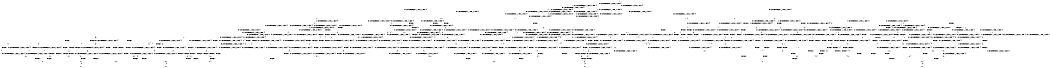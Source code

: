 digraph BCG {
size = "7, 10.5";
center = TRUE;
node [shape = circle];
0 [peripheries = 2];
0 -> 1 [label = "EX !0 !ATOMIC_EXCH_BRANCH (1, +1, TRUE, +0, 2, TRUE) !{0}"];
0 -> 2 [label = "EX !2 !ATOMIC_EXCH_BRANCH (1, +0, FALSE, +0, 1, TRUE) !{0}"];
0 -> 3 [label = "EX !1 !ATOMIC_EXCH_BRANCH (1, +0, TRUE, +0, 1, TRUE) !{0}"];
0 -> 4 [label = "EX !0 !ATOMIC_EXCH_BRANCH (1, +1, TRUE, +0, 2, TRUE) !{0}"];
1 -> 5 [label = "EX !2 !ATOMIC_EXCH_BRANCH (1, +0, FALSE, +0, 1, FALSE) !{0}"];
1 -> 6 [label = "EX !1 !ATOMIC_EXCH_BRANCH (1, +0, TRUE, +0, 1, FALSE) !{0}"];
1 -> 7 [label = "TERMINATE !0"];
2 -> 2 [label = "EX !2 !ATOMIC_EXCH_BRANCH (1, +0, FALSE, +0, 1, TRUE) !{0}"];
2 -> 8 [label = "EX !0 !ATOMIC_EXCH_BRANCH (1, +1, TRUE, +0, 2, TRUE) !{0}"];
2 -> 9 [label = "EX !1 !ATOMIC_EXCH_BRANCH (1, +0, TRUE, +0, 1, TRUE) !{0}"];
2 -> 10 [label = "EX !0 !ATOMIC_EXCH_BRANCH (1, +1, TRUE, +0, 2, TRUE) !{0}"];
3 -> 3 [label = "EX !1 !ATOMIC_EXCH_BRANCH (1, +0, TRUE, +0, 1, TRUE) !{0}"];
3 -> 11 [label = "EX !0 !ATOMIC_EXCH_BRANCH (1, +1, TRUE, +0, 2, TRUE) !{0}"];
3 -> 12 [label = "EX !2 !ATOMIC_EXCH_BRANCH (1, +0, FALSE, +0, 1, TRUE) !{0}"];
3 -> 13 [label = "EX !0 !ATOMIC_EXCH_BRANCH (1, +1, TRUE, +0, 2, TRUE) !{0}"];
4 -> 14 [label = "EX !2 !ATOMIC_EXCH_BRANCH (1, +0, FALSE, +0, 1, FALSE) !{0}"];
4 -> 15 [label = "EX !1 !ATOMIC_EXCH_BRANCH (1, +0, TRUE, +0, 1, FALSE) !{0}"];
4 -> 16 [label = "TERMINATE !0"];
5 -> 17 [label = "EX !1 !ATOMIC_EXCH_BRANCH (1, +0, TRUE, +0, 1, FALSE) !{0}"];
5 -> 18 [label = "TERMINATE !0"];
5 -> 19 [label = "TERMINATE !2"];
6 -> 20 [label = "EX !1 !ATOMIC_EXCH_BRANCH (1, +1, TRUE, +0, 3, TRUE) !{0}"];
6 -> 21 [label = "EX !2 !ATOMIC_EXCH_BRANCH (1, +0, FALSE, +0, 1, TRUE) !{0}"];
6 -> 22 [label = "TERMINATE !0"];
7 -> 23 [label = "EX !1 !ATOMIC_EXCH_BRANCH (1, +0, TRUE, +0, 1, FALSE) !{1}"];
7 -> 24 [label = "EX !2 !ATOMIC_EXCH_BRANCH (1, +0, FALSE, +0, 1, FALSE) !{1}"];
7 -> 25 [label = "EX !1 !ATOMIC_EXCH_BRANCH (1, +0, TRUE, +0, 1, FALSE) !{1}"];
8 -> 5 [label = "EX !2 !ATOMIC_EXCH_BRANCH (1, +0, FALSE, +0, 1, FALSE) !{0}"];
8 -> 26 [label = "EX !1 !ATOMIC_EXCH_BRANCH (1, +0, TRUE, +0, 1, FALSE) !{0}"];
8 -> 27 [label = "TERMINATE !0"];
9 -> 9 [label = "EX !1 !ATOMIC_EXCH_BRANCH (1, +0, TRUE, +0, 1, TRUE) !{0}"];
9 -> 12 [label = "EX !2 !ATOMIC_EXCH_BRANCH (1, +0, FALSE, +0, 1, TRUE) !{0}"];
9 -> 28 [label = "EX !0 !ATOMIC_EXCH_BRANCH (1, +1, TRUE, +0, 2, TRUE) !{0}"];
9 -> 29 [label = "EX !0 !ATOMIC_EXCH_BRANCH (1, +1, TRUE, +0, 2, TRUE) !{0}"];
10 -> 14 [label = "EX !2 !ATOMIC_EXCH_BRANCH (1, +0, FALSE, +0, 1, FALSE) !{0}"];
10 -> 30 [label = "EX !1 !ATOMIC_EXCH_BRANCH (1, +0, TRUE, +0, 1, FALSE) !{0}"];
10 -> 31 [label = "TERMINATE !0"];
11 -> 6 [label = "EX !1 !ATOMIC_EXCH_BRANCH (1, +0, TRUE, +0, 1, FALSE) !{0}"];
11 -> 32 [label = "EX !2 !ATOMIC_EXCH_BRANCH (1, +0, FALSE, +0, 1, FALSE) !{0}"];
11 -> 33 [label = "TERMINATE !0"];
12 -> 9 [label = "EX !1 !ATOMIC_EXCH_BRANCH (1, +0, TRUE, +0, 1, TRUE) !{0}"];
12 -> 12 [label = "EX !2 !ATOMIC_EXCH_BRANCH (1, +0, FALSE, +0, 1, TRUE) !{0}"];
12 -> 28 [label = "EX !0 !ATOMIC_EXCH_BRANCH (1, +1, TRUE, +0, 2, TRUE) !{0}"];
12 -> 29 [label = "EX !0 !ATOMIC_EXCH_BRANCH (1, +1, TRUE, +0, 2, TRUE) !{0}"];
13 -> 15 [label = "EX !1 !ATOMIC_EXCH_BRANCH (1, +0, TRUE, +0, 1, FALSE) !{0}"];
13 -> 34 [label = "EX !2 !ATOMIC_EXCH_BRANCH (1, +0, FALSE, +0, 1, FALSE) !{0}"];
13 -> 35 [label = "TERMINATE !0"];
14 -> 36 [label = "EX !1 !ATOMIC_EXCH_BRANCH (1, +0, TRUE, +0, 1, FALSE) !{0}"];
14 -> 37 [label = "TERMINATE !0"];
14 -> 38 [label = "TERMINATE !2"];
15 -> 39 [label = "EX !1 !ATOMIC_EXCH_BRANCH (1, +1, TRUE, +0, 3, TRUE) !{0}"];
15 -> 40 [label = "EX !2 !ATOMIC_EXCH_BRANCH (1, +0, FALSE, +0, 1, TRUE) !{0}"];
15 -> 41 [label = "TERMINATE !0"];
16 -> 42 [label = "EX !1 !ATOMIC_EXCH_BRANCH (1, +0, TRUE, +0, 1, FALSE) !{1}"];
16 -> 43 [label = "EX !2 !ATOMIC_EXCH_BRANCH (1, +0, FALSE, +0, 1, FALSE) !{1}"];
17 -> 44 [label = "EX !1 !ATOMIC_EXCH_BRANCH (1, +1, TRUE, +0, 3, TRUE) !{0}"];
17 -> 45 [label = "TERMINATE !0"];
17 -> 46 [label = "TERMINATE !2"];
18 -> 47 [label = "EX !1 !ATOMIC_EXCH_BRANCH (1, +0, TRUE, +0, 1, FALSE) !{1}"];
18 -> 48 [label = "TERMINATE !2"];
18 -> 49 [label = "EX !1 !ATOMIC_EXCH_BRANCH (1, +0, TRUE, +0, 1, FALSE) !{1}"];
19 -> 50 [label = "EX !1 !ATOMIC_EXCH_BRANCH (1, +0, TRUE, +0, 1, FALSE) !{0}"];
19 -> 51 [label = "TERMINATE !0"];
20 -> 52 [label = "EX !2 !ATOMIC_EXCH_BRANCH (1, +0, FALSE, +0, 1, FALSE) !{0}"];
20 -> 53 [label = "TERMINATE !0"];
20 -> 54 [label = "TERMINATE !1"];
21 -> 55 [label = "EX !1 !ATOMIC_EXCH_BRANCH (1, +1, TRUE, +0, 3, TRUE) !{0}"];
21 -> 21 [label = "EX !2 !ATOMIC_EXCH_BRANCH (1, +0, FALSE, +0, 1, TRUE) !{0}"];
21 -> 56 [label = "TERMINATE !0"];
22 -> 57 [label = "EX !1 !ATOMIC_EXCH_BRANCH (1, +1, TRUE, +0, 3, TRUE) !{1}"];
22 -> 58 [label = "EX !2 !ATOMIC_EXCH_BRANCH (1, +0, FALSE, +0, 1, TRUE) !{1}"];
22 -> 59 [label = "EX !1 !ATOMIC_EXCH_BRANCH (1, +1, TRUE, +0, 3, TRUE) !{1}"];
23 -> 57 [label = "EX !1 !ATOMIC_EXCH_BRANCH (1, +1, TRUE, +0, 3, TRUE) !{1}"];
23 -> 58 [label = "EX !2 !ATOMIC_EXCH_BRANCH (1, +0, FALSE, +0, 1, TRUE) !{1}"];
23 -> 59 [label = "EX !1 !ATOMIC_EXCH_BRANCH (1, +1, TRUE, +0, 3, TRUE) !{1}"];
24 -> 47 [label = "EX !1 !ATOMIC_EXCH_BRANCH (1, +0, TRUE, +0, 1, FALSE) !{1}"];
24 -> 48 [label = "TERMINATE !2"];
24 -> 49 [label = "EX !1 !ATOMIC_EXCH_BRANCH (1, +0, TRUE, +0, 1, FALSE) !{1}"];
25 -> 60 [label = "EX !2 !ATOMIC_EXCH_BRANCH (1, +0, FALSE, +0, 1, TRUE) !{1}"];
25 -> 59 [label = "EX !1 !ATOMIC_EXCH_BRANCH (1, +1, TRUE, +0, 3, TRUE) !{1}"];
26 -> 55 [label = "EX !1 !ATOMIC_EXCH_BRANCH (1, +1, TRUE, +0, 3, TRUE) !{0}"];
26 -> 21 [label = "EX !2 !ATOMIC_EXCH_BRANCH (1, +0, FALSE, +0, 1, TRUE) !{0}"];
26 -> 56 [label = "TERMINATE !0"];
27 -> 24 [label = "EX !2 !ATOMIC_EXCH_BRANCH (1, +0, FALSE, +0, 1, FALSE) !{1}"];
27 -> 61 [label = "EX !1 !ATOMIC_EXCH_BRANCH (1, +0, TRUE, +0, 1, FALSE) !{1}"];
27 -> 62 [label = "EX !1 !ATOMIC_EXCH_BRANCH (1, +0, TRUE, +0, 1, FALSE) !{1}"];
28 -> 26 [label = "EX !1 !ATOMIC_EXCH_BRANCH (1, +0, TRUE, +0, 1, FALSE) !{0}"];
28 -> 32 [label = "EX !2 !ATOMIC_EXCH_BRANCH (1, +0, FALSE, +0, 1, FALSE) !{0}"];
28 -> 63 [label = "TERMINATE !0"];
29 -> 30 [label = "EX !1 !ATOMIC_EXCH_BRANCH (1, +0, TRUE, +0, 1, FALSE) !{0}"];
29 -> 34 [label = "EX !2 !ATOMIC_EXCH_BRANCH (1, +0, FALSE, +0, 1, FALSE) !{0}"];
29 -> 64 [label = "TERMINATE !0"];
30 -> 65 [label = "EX !1 !ATOMIC_EXCH_BRANCH (1, +1, TRUE, +0, 3, TRUE) !{0}"];
30 -> 40 [label = "EX !2 !ATOMIC_EXCH_BRANCH (1, +0, FALSE, +0, 1, TRUE) !{0}"];
30 -> 66 [label = "TERMINATE !0"];
31 -> 43 [label = "EX !2 !ATOMIC_EXCH_BRANCH (1, +0, FALSE, +0, 1, FALSE) !{1}"];
31 -> 67 [label = "EX !1 !ATOMIC_EXCH_BRANCH (1, +0, TRUE, +0, 1, FALSE) !{1}"];
32 -> 17 [label = "EX !1 !ATOMIC_EXCH_BRANCH (1, +0, TRUE, +0, 1, FALSE) !{0}"];
32 -> 68 [label = "TERMINATE !0"];
32 -> 69 [label = "TERMINATE !2"];
33 -> 23 [label = "EX !1 !ATOMIC_EXCH_BRANCH (1, +0, TRUE, +0, 1, FALSE) !{1}"];
33 -> 70 [label = "EX !2 !ATOMIC_EXCH_BRANCH (1, +0, FALSE, +0, 1, FALSE) !{1}"];
33 -> 25 [label = "EX !1 !ATOMIC_EXCH_BRANCH (1, +0, TRUE, +0, 1, FALSE) !{1}"];
34 -> 36 [label = "EX !1 !ATOMIC_EXCH_BRANCH (1, +0, TRUE, +0, 1, FALSE) !{0}"];
34 -> 71 [label = "TERMINATE !0"];
34 -> 72 [label = "TERMINATE !2"];
35 -> 42 [label = "EX !1 !ATOMIC_EXCH_BRANCH (1, +0, TRUE, +0, 1, FALSE) !{1}"];
35 -> 73 [label = "EX !2 !ATOMIC_EXCH_BRANCH (1, +0, FALSE, +0, 1, FALSE) !{1}"];
36 -> 74 [label = "EX !1 !ATOMIC_EXCH_BRANCH (1, +1, TRUE, +0, 3, TRUE) !{0}"];
36 -> 75 [label = "TERMINATE !0"];
36 -> 76 [label = "TERMINATE !2"];
37 -> 77 [label = "EX !1 !ATOMIC_EXCH_BRANCH (1, +0, TRUE, +0, 1, FALSE) !{1}"];
37 -> 78 [label = "TERMINATE !2"];
38 -> 79 [label = "EX !1 !ATOMIC_EXCH_BRANCH (1, +0, TRUE, +0, 1, FALSE) !{0}"];
38 -> 80 [label = "TERMINATE !0"];
39 -> 81 [label = "EX !2 !ATOMIC_EXCH_BRANCH (1, +0, FALSE, +0, 1, FALSE) !{0}"];
39 -> 82 [label = "TERMINATE !0"];
39 -> 83 [label = "TERMINATE !1"];
40 -> 65 [label = "EX !1 !ATOMIC_EXCH_BRANCH (1, +1, TRUE, +0, 3, TRUE) !{0}"];
40 -> 40 [label = "EX !2 !ATOMIC_EXCH_BRANCH (1, +0, FALSE, +0, 1, TRUE) !{0}"];
40 -> 66 [label = "TERMINATE !0"];
41 -> 84 [label = "EX !1 !ATOMIC_EXCH_BRANCH (1, +1, TRUE, +0, 3, TRUE) !{1}"];
41 -> 85 [label = "EX !2 !ATOMIC_EXCH_BRANCH (1, +0, FALSE, +0, 1, TRUE) !{1}"];
42 -> 84 [label = "EX !1 !ATOMIC_EXCH_BRANCH (1, +1, TRUE, +0, 3, TRUE) !{1}"];
42 -> 85 [label = "EX !2 !ATOMIC_EXCH_BRANCH (1, +0, FALSE, +0, 1, TRUE) !{1}"];
43 -> 77 [label = "EX !1 !ATOMIC_EXCH_BRANCH (1, +0, TRUE, +0, 1, FALSE) !{1}"];
43 -> 78 [label = "TERMINATE !2"];
44 -> 86 [label = "TERMINATE !0"];
44 -> 87 [label = "TERMINATE !2"];
44 -> 88 [label = "TERMINATE !1"];
45 -> 89 [label = "EX !1 !ATOMIC_EXCH_BRANCH (1, +1, TRUE, +0, 3, TRUE) !{1}"];
45 -> 90 [label = "TERMINATE !2"];
45 -> 91 [label = "EX !1 !ATOMIC_EXCH_BRANCH (1, +1, TRUE, +0, 3, TRUE) !{1}"];
46 -> 92 [label = "EX !1 !ATOMIC_EXCH_BRANCH (1, +1, TRUE, +0, 3, TRUE) !{0}"];
46 -> 93 [label = "TERMINATE !0"];
47 -> 89 [label = "EX !1 !ATOMIC_EXCH_BRANCH (1, +1, TRUE, +0, 3, TRUE) !{1}"];
47 -> 90 [label = "TERMINATE !2"];
47 -> 91 [label = "EX !1 !ATOMIC_EXCH_BRANCH (1, +1, TRUE, +0, 3, TRUE) !{1}"];
48 -> 94 [label = "EX !1 !ATOMIC_EXCH_BRANCH (1, +0, TRUE, +0, 1, FALSE) !{1}"];
48 -> 95 [label = "EX !1 !ATOMIC_EXCH_BRANCH (1, +0, TRUE, +0, 1, FALSE) !{1}"];
49 -> 96 [label = "TERMINATE !2"];
49 -> 91 [label = "EX !1 !ATOMIC_EXCH_BRANCH (1, +1, TRUE, +0, 3, TRUE) !{1}"];
50 -> 92 [label = "EX !1 !ATOMIC_EXCH_BRANCH (1, +1, TRUE, +0, 3, TRUE) !{0}"];
50 -> 93 [label = "TERMINATE !0"];
51 -> 94 [label = "EX !1 !ATOMIC_EXCH_BRANCH (1, +0, TRUE, +0, 1, FALSE) !{1}"];
51 -> 95 [label = "EX !1 !ATOMIC_EXCH_BRANCH (1, +0, TRUE, +0, 1, FALSE) !{1}"];
52 -> 86 [label = "TERMINATE !0"];
52 -> 87 [label = "TERMINATE !2"];
52 -> 88 [label = "TERMINATE !1"];
53 -> 97 [label = "EX !2 !ATOMIC_EXCH_BRANCH (1, +0, FALSE, +0, 1, FALSE) !{1}"];
53 -> 98 [label = "TERMINATE !1"];
54 -> 99 [label = "EX !2 !ATOMIC_EXCH_BRANCH (1, +0, FALSE, +0, 1, FALSE) !{0}"];
54 -> 100 [label = "TERMINATE !0"];
55 -> 52 [label = "EX !2 !ATOMIC_EXCH_BRANCH (1, +0, FALSE, +0, 1, FALSE) !{0}"];
55 -> 101 [label = "TERMINATE !0"];
55 -> 102 [label = "TERMINATE !1"];
56 -> 103 [label = "EX !1 !ATOMIC_EXCH_BRANCH (1, +1, TRUE, +0, 3, TRUE) !{1}"];
56 -> 58 [label = "EX !2 !ATOMIC_EXCH_BRANCH (1, +0, FALSE, +0, 1, TRUE) !{1}"];
56 -> 104 [label = "EX !1 !ATOMIC_EXCH_BRANCH (1, +1, TRUE, +0, 3, TRUE) !{1}"];
57 -> 97 [label = "EX !2 !ATOMIC_EXCH_BRANCH (1, +0, FALSE, +0, 1, FALSE) !{1}"];
57 -> 98 [label = "TERMINATE !1"];
58 -> 103 [label = "EX !1 !ATOMIC_EXCH_BRANCH (1, +1, TRUE, +0, 3, TRUE) !{1}"];
58 -> 58 [label = "EX !2 !ATOMIC_EXCH_BRANCH (1, +0, FALSE, +0, 1, TRUE) !{1}"];
58 -> 104 [label = "EX !1 !ATOMIC_EXCH_BRANCH (1, +1, TRUE, +0, 3, TRUE) !{1}"];
59 -> 105 [label = "EX !2 !ATOMIC_EXCH_BRANCH (1, +0, FALSE, +0, 1, FALSE) !{1}"];
59 -> 106 [label = "TERMINATE !1"];
60 -> 60 [label = "EX !2 !ATOMIC_EXCH_BRANCH (1, +0, FALSE, +0, 1, TRUE) !{1}"];
60 -> 104 [label = "EX !1 !ATOMIC_EXCH_BRANCH (1, +1, TRUE, +0, 3, TRUE) !{1}"];
61 -> 103 [label = "EX !1 !ATOMIC_EXCH_BRANCH (1, +1, TRUE, +0, 3, TRUE) !{1}"];
61 -> 58 [label = "EX !2 !ATOMIC_EXCH_BRANCH (1, +0, FALSE, +0, 1, TRUE) !{1}"];
61 -> 104 [label = "EX !1 !ATOMIC_EXCH_BRANCH (1, +1, TRUE, +0, 3, TRUE) !{1}"];
62 -> 60 [label = "EX !2 !ATOMIC_EXCH_BRANCH (1, +0, FALSE, +0, 1, TRUE) !{1}"];
62 -> 104 [label = "EX !1 !ATOMIC_EXCH_BRANCH (1, +1, TRUE, +0, 3, TRUE) !{1}"];
63 -> 61 [label = "EX !1 !ATOMIC_EXCH_BRANCH (1, +0, TRUE, +0, 1, FALSE) !{1}"];
63 -> 70 [label = "EX !2 !ATOMIC_EXCH_BRANCH (1, +0, FALSE, +0, 1, FALSE) !{1}"];
63 -> 62 [label = "EX !1 !ATOMIC_EXCH_BRANCH (1, +0, TRUE, +0, 1, FALSE) !{1}"];
64 -> 67 [label = "EX !1 !ATOMIC_EXCH_BRANCH (1, +0, TRUE, +0, 1, FALSE) !{1}"];
64 -> 73 [label = "EX !2 !ATOMIC_EXCH_BRANCH (1, +0, FALSE, +0, 1, FALSE) !{1}"];
65 -> 81 [label = "EX !2 !ATOMIC_EXCH_BRANCH (1, +0, FALSE, +0, 1, FALSE) !{0}"];
65 -> 107 [label = "TERMINATE !0"];
65 -> 108 [label = "TERMINATE !1"];
66 -> 109 [label = "EX !1 !ATOMIC_EXCH_BRANCH (1, +1, TRUE, +0, 3, TRUE) !{1}"];
66 -> 85 [label = "EX !2 !ATOMIC_EXCH_BRANCH (1, +0, FALSE, +0, 1, TRUE) !{1}"];
67 -> 109 [label = "EX !1 !ATOMIC_EXCH_BRANCH (1, +1, TRUE, +0, 3, TRUE) !{1}"];
67 -> 85 [label = "EX !2 !ATOMIC_EXCH_BRANCH (1, +0, FALSE, +0, 1, TRUE) !{1}"];
68 -> 47 [label = "EX !1 !ATOMIC_EXCH_BRANCH (1, +0, TRUE, +0, 1, FALSE) !{1}"];
68 -> 110 [label = "TERMINATE !2"];
68 -> 49 [label = "EX !1 !ATOMIC_EXCH_BRANCH (1, +0, TRUE, +0, 1, FALSE) !{1}"];
69 -> 50 [label = "EX !1 !ATOMIC_EXCH_BRANCH (1, +0, TRUE, +0, 1, FALSE) !{0}"];
69 -> 111 [label = "TERMINATE !0"];
70 -> 47 [label = "EX !1 !ATOMIC_EXCH_BRANCH (1, +0, TRUE, +0, 1, FALSE) !{1}"];
70 -> 110 [label = "TERMINATE !2"];
70 -> 49 [label = "EX !1 !ATOMIC_EXCH_BRANCH (1, +0, TRUE, +0, 1, FALSE) !{1}"];
71 -> 77 [label = "EX !1 !ATOMIC_EXCH_BRANCH (1, +0, TRUE, +0, 1, FALSE) !{1}"];
71 -> 112 [label = "TERMINATE !2"];
72 -> 79 [label = "EX !1 !ATOMIC_EXCH_BRANCH (1, +0, TRUE, +0, 1, FALSE) !{0}"];
72 -> 113 [label = "TERMINATE !0"];
73 -> 77 [label = "EX !1 !ATOMIC_EXCH_BRANCH (1, +0, TRUE, +0, 1, FALSE) !{1}"];
73 -> 112 [label = "TERMINATE !2"];
74 -> 114 [label = "TERMINATE !0"];
74 -> 115 [label = "TERMINATE !2"];
74 -> 116 [label = "TERMINATE !1"];
75 -> 117 [label = "EX !1 !ATOMIC_EXCH_BRANCH (1, +1, TRUE, +0, 3, TRUE) !{1}"];
75 -> 118 [label = "TERMINATE !2"];
76 -> 119 [label = "EX !1 !ATOMIC_EXCH_BRANCH (1, +1, TRUE, +0, 3, TRUE) !{0}"];
76 -> 120 [label = "TERMINATE !0"];
77 -> 117 [label = "EX !1 !ATOMIC_EXCH_BRANCH (1, +1, TRUE, +0, 3, TRUE) !{1}"];
77 -> 118 [label = "TERMINATE !2"];
78 -> 121 [label = "EX !1 !ATOMIC_EXCH_BRANCH (1, +0, TRUE, +0, 1, FALSE) !{1}"];
79 -> 119 [label = "EX !1 !ATOMIC_EXCH_BRANCH (1, +1, TRUE, +0, 3, TRUE) !{0}"];
79 -> 120 [label = "TERMINATE !0"];
80 -> 121 [label = "EX !1 !ATOMIC_EXCH_BRANCH (1, +0, TRUE, +0, 1, FALSE) !{1}"];
81 -> 114 [label = "TERMINATE !0"];
81 -> 115 [label = "TERMINATE !2"];
81 -> 116 [label = "TERMINATE !1"];
82 -> 122 [label = "EX !2 !ATOMIC_EXCH_BRANCH (1, +0, FALSE, +0, 1, FALSE) !{1}"];
82 -> 123 [label = "TERMINATE !1"];
83 -> 124 [label = "EX !2 !ATOMIC_EXCH_BRANCH (1, +0, FALSE, +0, 1, FALSE) !{0}"];
83 -> 125 [label = "TERMINATE !0"];
84 -> 122 [label = "EX !2 !ATOMIC_EXCH_BRANCH (1, +0, FALSE, +0, 1, FALSE) !{1}"];
84 -> 123 [label = "TERMINATE !1"];
85 -> 109 [label = "EX !1 !ATOMIC_EXCH_BRANCH (1, +1, TRUE, +0, 3, TRUE) !{1}"];
85 -> 85 [label = "EX !2 !ATOMIC_EXCH_BRANCH (1, +0, FALSE, +0, 1, TRUE) !{1}"];
86 -> 126 [label = "TERMINATE !2"];
86 -> 127 [label = "TERMINATE !1"];
87 -> 128 [label = "TERMINATE !0"];
87 -> 129 [label = "TERMINATE !1"];
88 -> 130 [label = "TERMINATE !0"];
88 -> 131 [label = "TERMINATE !2"];
89 -> 126 [label = "TERMINATE !2"];
89 -> 127 [label = "TERMINATE !1"];
90 -> 132 [label = "EX !1 !ATOMIC_EXCH_BRANCH (1, +1, TRUE, +0, 3, TRUE) !{1}"];
90 -> 133 [label = "EX !1 !ATOMIC_EXCH_BRANCH (1, +1, TRUE, +0, 3, TRUE) !{1}"];
91 -> 134 [label = "TERMINATE !2"];
91 -> 135 [label = "TERMINATE !1"];
92 -> 128 [label = "TERMINATE !0"];
92 -> 129 [label = "TERMINATE !1"];
93 -> 132 [label = "EX !1 !ATOMIC_EXCH_BRANCH (1, +1, TRUE, +0, 3, TRUE) !{1}"];
93 -> 133 [label = "EX !1 !ATOMIC_EXCH_BRANCH (1, +1, TRUE, +0, 3, TRUE) !{1}"];
94 -> 132 [label = "EX !1 !ATOMIC_EXCH_BRANCH (1, +1, TRUE, +0, 3, TRUE) !{1}"];
94 -> 133 [label = "EX !1 !ATOMIC_EXCH_BRANCH (1, +1, TRUE, +0, 3, TRUE) !{1}"];
95 -> 133 [label = "EX !1 !ATOMIC_EXCH_BRANCH (1, +1, TRUE, +0, 3, TRUE) !{1}"];
96 -> 133 [label = "EX !1 !ATOMIC_EXCH_BRANCH (1, +1, TRUE, +0, 3, TRUE) !{1}"];
97 -> 126 [label = "TERMINATE !2"];
97 -> 127 [label = "TERMINATE !1"];
98 -> 136 [label = "EX !2 !ATOMIC_EXCH_BRANCH (1, +0, FALSE, +0, 1, FALSE) !{2}"];
98 -> 137 [label = "EX !2 !ATOMIC_EXCH_BRANCH (1, +0, FALSE, +0, 1, FALSE) !{2}"];
99 -> 130 [label = "TERMINATE !0"];
99 -> 131 [label = "TERMINATE !2"];
100 -> 138 [label = "EX !2 !ATOMIC_EXCH_BRANCH (1, +0, FALSE, +0, 1, FALSE) !{1}"];
101 -> 97 [label = "EX !2 !ATOMIC_EXCH_BRANCH (1, +0, FALSE, +0, 1, FALSE) !{1}"];
101 -> 139 [label = "TERMINATE !1"];
102 -> 99 [label = "EX !2 !ATOMIC_EXCH_BRANCH (1, +0, FALSE, +0, 1, FALSE) !{0}"];
102 -> 140 [label = "TERMINATE !0"];
103 -> 97 [label = "EX !2 !ATOMIC_EXCH_BRANCH (1, +0, FALSE, +0, 1, FALSE) !{1}"];
103 -> 139 [label = "TERMINATE !1"];
104 -> 105 [label = "EX !2 !ATOMIC_EXCH_BRANCH (1, +0, FALSE, +0, 1, FALSE) !{1}"];
104 -> 141 [label = "TERMINATE !1"];
105 -> 134 [label = "TERMINATE !2"];
105 -> 135 [label = "TERMINATE !1"];
106 -> 142 [label = "EX !2 !ATOMIC_EXCH_BRANCH (1, +0, FALSE, +0, 1, FALSE) !{2}"];
107 -> 122 [label = "EX !2 !ATOMIC_EXCH_BRANCH (1, +0, FALSE, +0, 1, FALSE) !{1}"];
107 -> 143 [label = "TERMINATE !1"];
108 -> 124 [label = "EX !2 !ATOMIC_EXCH_BRANCH (1, +0, FALSE, +0, 1, FALSE) !{0}"];
108 -> 144 [label = "TERMINATE !0"];
109 -> 122 [label = "EX !2 !ATOMIC_EXCH_BRANCH (1, +0, FALSE, +0, 1, FALSE) !{1}"];
109 -> 143 [label = "TERMINATE !1"];
110 -> 94 [label = "EX !1 !ATOMIC_EXCH_BRANCH (1, +0, TRUE, +0, 1, FALSE) !{1}"];
110 -> 95 [label = "EX !1 !ATOMIC_EXCH_BRANCH (1, +0, TRUE, +0, 1, FALSE) !{1}"];
111 -> 94 [label = "EX !1 !ATOMIC_EXCH_BRANCH (1, +0, TRUE, +0, 1, FALSE) !{1}"];
111 -> 95 [label = "EX !1 !ATOMIC_EXCH_BRANCH (1, +0, TRUE, +0, 1, FALSE) !{1}"];
112 -> 121 [label = "EX !1 !ATOMIC_EXCH_BRANCH (1, +0, TRUE, +0, 1, FALSE) !{1}"];
113 -> 121 [label = "EX !1 !ATOMIC_EXCH_BRANCH (1, +0, TRUE, +0, 1, FALSE) !{1}"];
114 -> 145 [label = "TERMINATE !2"];
114 -> 146 [label = "TERMINATE !1"];
115 -> 147 [label = "TERMINATE !0"];
115 -> 148 [label = "TERMINATE !1"];
116 -> 149 [label = "TERMINATE !0"];
116 -> 150 [label = "TERMINATE !2"];
117 -> 145 [label = "TERMINATE !2"];
117 -> 146 [label = "TERMINATE !1"];
118 -> 151 [label = "EX !1 !ATOMIC_EXCH_BRANCH (1, +1, TRUE, +0, 3, TRUE) !{1}"];
119 -> 147 [label = "TERMINATE !0"];
119 -> 148 [label = "TERMINATE !1"];
120 -> 151 [label = "EX !1 !ATOMIC_EXCH_BRANCH (1, +1, TRUE, +0, 3, TRUE) !{1}"];
121 -> 151 [label = "EX !1 !ATOMIC_EXCH_BRANCH (1, +1, TRUE, +0, 3, TRUE) !{1}"];
122 -> 145 [label = "TERMINATE !2"];
122 -> 146 [label = "TERMINATE !1"];
123 -> 152 [label = "EX !2 !ATOMIC_EXCH_BRANCH (1, +0, FALSE, +0, 1, FALSE) !{2}"];
124 -> 149 [label = "TERMINATE !0"];
124 -> 150 [label = "TERMINATE !2"];
125 -> 153 [label = "EX !2 !ATOMIC_EXCH_BRANCH (1, +0, FALSE, +0, 1, FALSE) !{1}"];
126 -> 154 [label = "TERMINATE !1"];
127 -> 155 [label = "TERMINATE !2"];
128 -> 154 [label = "TERMINATE !1"];
129 -> 156 [label = "TERMINATE !0"];
130 -> 157 [label = "TERMINATE !2"];
131 -> 156 [label = "TERMINATE !0"];
132 -> 154 [label = "TERMINATE !1"];
133 -> 158 [label = "TERMINATE !1"];
134 -> 158 [label = "TERMINATE !1"];
135 -> 159 [label = "TERMINATE !2"];
136 -> 155 [label = "TERMINATE !2"];
137 -> 160 [label = "TERMINATE !2"];
138 -> 157 [label = "TERMINATE !2"];
139 -> 136 [label = "EX !2 !ATOMIC_EXCH_BRANCH (1, +0, FALSE, +0, 1, FALSE) !{2}"];
139 -> 137 [label = "EX !2 !ATOMIC_EXCH_BRANCH (1, +0, FALSE, +0, 1, FALSE) !{2}"];
140 -> 138 [label = "EX !2 !ATOMIC_EXCH_BRANCH (1, +0, FALSE, +0, 1, FALSE) !{1}"];
141 -> 142 [label = "EX !2 !ATOMIC_EXCH_BRANCH (1, +0, FALSE, +0, 1, FALSE) !{2}"];
142 -> 159 [label = "TERMINATE !2"];
143 -> 152 [label = "EX !2 !ATOMIC_EXCH_BRANCH (1, +0, FALSE, +0, 1, FALSE) !{2}"];
144 -> 153 [label = "EX !2 !ATOMIC_EXCH_BRANCH (1, +0, FALSE, +0, 1, FALSE) !{1}"];
145 -> 161 [label = "TERMINATE !1"];
146 -> 162 [label = "TERMINATE !2"];
147 -> 161 [label = "TERMINATE !1"];
148 -> 163 [label = "TERMINATE !0"];
149 -> 164 [label = "TERMINATE !2"];
150 -> 163 [label = "TERMINATE !0"];
151 -> 161 [label = "TERMINATE !1"];
152 -> 162 [label = "TERMINATE !2"];
153 -> 164 [label = "TERMINATE !2"];
155 -> 165 [label = "exit"];
159 -> 166 [label = "exit"];
160 -> 167 [label = "exit"];
162 -> 168 [label = "exit"];
}
